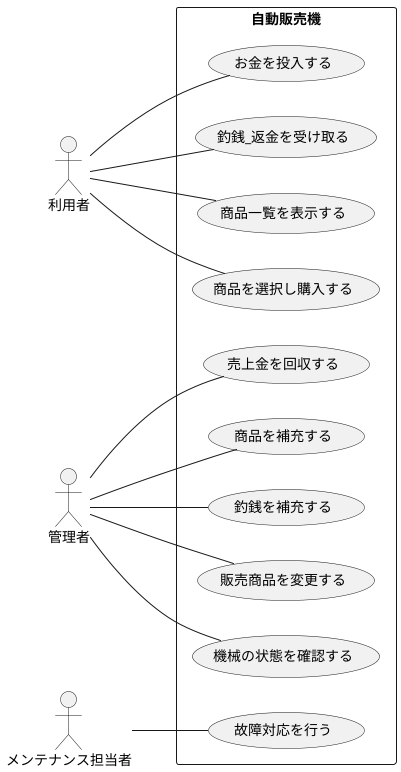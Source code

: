 @startuml

left to right direction

actor 利用者
actor 管理者
actor メンテナンス担当者

rectangle 自動販売機 {
    usecase 商品一覧を表示する as UC1
    usecase 商品を選択し購入する as UC2
    usecase お金を投入する as UC3
    usecase 釣銭_返金を受け取る as UC4
    usecase 売上金を回収する  as UC5
    usecase 商品を補充する as UC6
    usecase 釣銭を補充する as UC7
    usecase 販売商品を変更する as UC8
    usecase 故障対応を行う as UC9
    usecase 機械の状態を確認する as UC10
}

利用者 -- UC1
利用者 -- UC2
利用者 -- UC3
管理者 -- UC8
利用者 -- UC4
管理者 -- UC5
管理者 -- UC6
管理者 -- UC7

メンテナンス担当者 -- UC9
管理者 -- UC10

@enduml